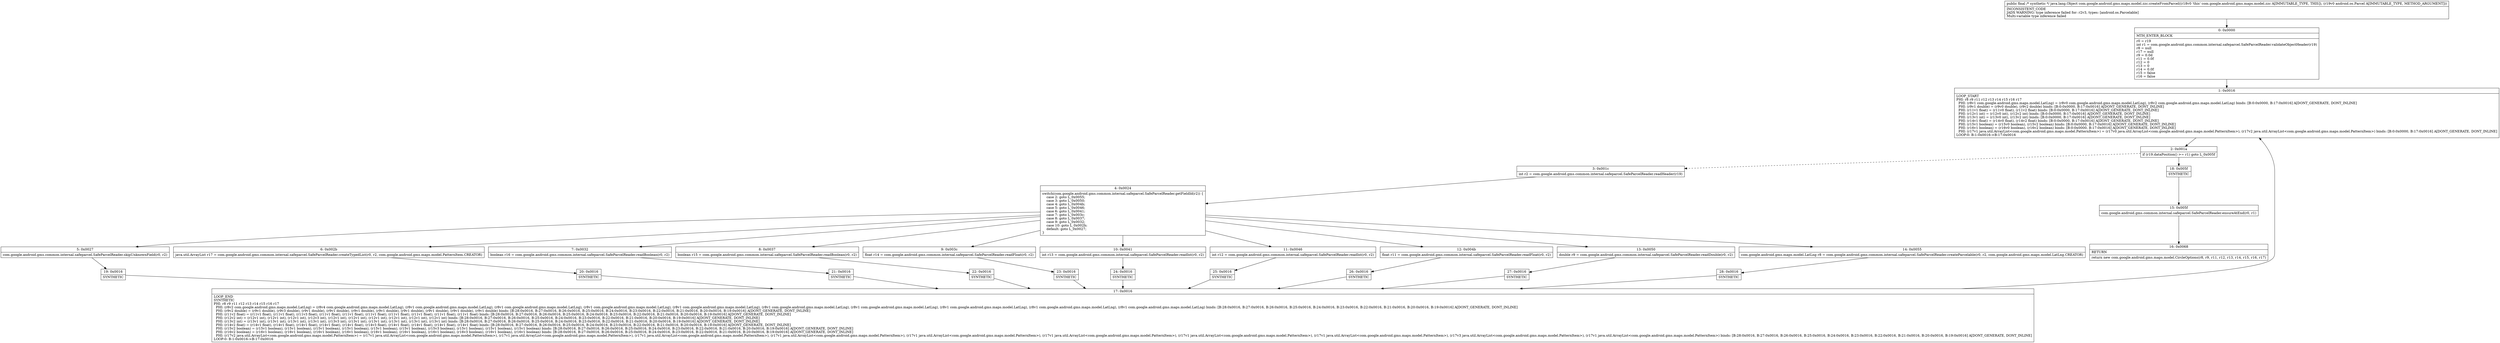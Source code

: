 digraph "CFG forcom.google.android.gms.maps.model.zzc.createFromParcel(Landroid\/os\/Parcel;)Ljava\/lang\/Object;" {
Node_0 [shape=record,label="{0\:\ 0x0000|MTH_ENTER_BLOCK\l|r0 = r19\lint r1 = com.google.android.gms.common.internal.safeparcel.SafeParcelReader.validateObjectHeader(r19)\lr8 = null\lr17 = null\lr9 = 0.0d\lr11 = 0.0f\lr12 = 0\lr13 = 0\lr14 = 0.0f\lr15 = false\lr16 = false\l}"];
Node_1 [shape=record,label="{1\:\ 0x0016|LOOP_START\lPHI: r8 r9 r11 r12 r13 r14 r15 r16 r17 \l  PHI: (r8v1 com.google.android.gms.maps.model.LatLng) = (r8v0 com.google.android.gms.maps.model.LatLng), (r8v2 com.google.android.gms.maps.model.LatLng) binds: [B:0:0x0000, B:17:0x0016] A[DONT_GENERATE, DONT_INLINE]\l  PHI: (r9v1 double) = (r9v0 double), (r9v2 double) binds: [B:0:0x0000, B:17:0x0016] A[DONT_GENERATE, DONT_INLINE]\l  PHI: (r11v1 float) = (r11v0 float), (r11v2 float) binds: [B:0:0x0000, B:17:0x0016] A[DONT_GENERATE, DONT_INLINE]\l  PHI: (r12v1 int) = (r12v0 int), (r12v2 int) binds: [B:0:0x0000, B:17:0x0016] A[DONT_GENERATE, DONT_INLINE]\l  PHI: (r13v1 int) = (r13v0 int), (r13v2 int) binds: [B:0:0x0000, B:17:0x0016] A[DONT_GENERATE, DONT_INLINE]\l  PHI: (r14v1 float) = (r14v0 float), (r14v2 float) binds: [B:0:0x0000, B:17:0x0016] A[DONT_GENERATE, DONT_INLINE]\l  PHI: (r15v1 boolean) = (r15v0 boolean), (r15v2 boolean) binds: [B:0:0x0000, B:17:0x0016] A[DONT_GENERATE, DONT_INLINE]\l  PHI: (r16v1 boolean) = (r16v0 boolean), (r16v2 boolean) binds: [B:0:0x0000, B:17:0x0016] A[DONT_GENERATE, DONT_INLINE]\l  PHI: (r17v1 java.util.ArrayList\<com.google.android.gms.maps.model.PatternItem\>) = (r17v0 java.util.ArrayList\<com.google.android.gms.maps.model.PatternItem\>), (r17v2 java.util.ArrayList\<com.google.android.gms.maps.model.PatternItem\>) binds: [B:0:0x0000, B:17:0x0016] A[DONT_GENERATE, DONT_INLINE]\lLOOP:0: B:1:0x0016\-\>B:17:0x0016\l}"];
Node_2 [shape=record,label="{2\:\ 0x001a|if (r19.dataPosition() \>= r1) goto L_0x005f\l}"];
Node_3 [shape=record,label="{3\:\ 0x001c|int r2 = com.google.android.gms.common.internal.safeparcel.SafeParcelReader.readHeader(r19)\l}"];
Node_4 [shape=record,label="{4\:\ 0x0024|switch(com.google.android.gms.common.internal.safeparcel.SafeParcelReader.getFieldId(r2)) \{\l    case 2: goto L_0x0055;\l    case 3: goto L_0x0050;\l    case 4: goto L_0x004b;\l    case 5: goto L_0x0046;\l    case 6: goto L_0x0041;\l    case 7: goto L_0x003c;\l    case 8: goto L_0x0037;\l    case 9: goto L_0x0032;\l    case 10: goto L_0x002b;\l    default: goto L_0x0027;\l\}\l}"];
Node_5 [shape=record,label="{5\:\ 0x0027|com.google.android.gms.common.internal.safeparcel.SafeParcelReader.skipUnknownField(r0, r2)\l}"];
Node_6 [shape=record,label="{6\:\ 0x002b|java.util.ArrayList r17 = com.google.android.gms.common.internal.safeparcel.SafeParcelReader.createTypedList(r0, r2, com.google.android.gms.maps.model.PatternItem.CREATOR)\l}"];
Node_7 [shape=record,label="{7\:\ 0x0032|boolean r16 = com.google.android.gms.common.internal.safeparcel.SafeParcelReader.readBoolean(r0, r2)\l}"];
Node_8 [shape=record,label="{8\:\ 0x0037|boolean r15 = com.google.android.gms.common.internal.safeparcel.SafeParcelReader.readBoolean(r0, r2)\l}"];
Node_9 [shape=record,label="{9\:\ 0x003c|float r14 = com.google.android.gms.common.internal.safeparcel.SafeParcelReader.readFloat(r0, r2)\l}"];
Node_10 [shape=record,label="{10\:\ 0x0041|int r13 = com.google.android.gms.common.internal.safeparcel.SafeParcelReader.readInt(r0, r2)\l}"];
Node_11 [shape=record,label="{11\:\ 0x0046|int r12 = com.google.android.gms.common.internal.safeparcel.SafeParcelReader.readInt(r0, r2)\l}"];
Node_12 [shape=record,label="{12\:\ 0x004b|float r11 = com.google.android.gms.common.internal.safeparcel.SafeParcelReader.readFloat(r0, r2)\l}"];
Node_13 [shape=record,label="{13\:\ 0x0050|double r9 = com.google.android.gms.common.internal.safeparcel.SafeParcelReader.readDouble(r0, r2)\l}"];
Node_14 [shape=record,label="{14\:\ 0x0055|com.google.android.gms.maps.model.LatLng r8 = com.google.android.gms.common.internal.safeparcel.SafeParcelReader.createParcelable(r0, r2, com.google.android.gms.maps.model.LatLng.CREATOR)\l}"];
Node_15 [shape=record,label="{15\:\ 0x005f|com.google.android.gms.common.internal.safeparcel.SafeParcelReader.ensureAtEnd(r0, r1)\l}"];
Node_16 [shape=record,label="{16\:\ 0x0068|RETURN\l|return new com.google.android.gms.maps.model.CircleOptions(r8, r9, r11, r12, r13, r14, r15, r16, r17)\l}"];
Node_17 [shape=record,label="{17\:\ 0x0016|LOOP_END\lSYNTHETIC\lPHI: r8 r9 r11 r12 r13 r14 r15 r16 r17 \l  PHI: (r8v2 com.google.android.gms.maps.model.LatLng) = (r8v4 com.google.android.gms.maps.model.LatLng), (r8v1 com.google.android.gms.maps.model.LatLng), (r8v1 com.google.android.gms.maps.model.LatLng), (r8v1 com.google.android.gms.maps.model.LatLng), (r8v1 com.google.android.gms.maps.model.LatLng), (r8v1 com.google.android.gms.maps.model.LatLng), (r8v1 com.google.android.gms.maps.model.LatLng), (r8v1 com.google.android.gms.maps.model.LatLng), (r8v1 com.google.android.gms.maps.model.LatLng), (r8v1 com.google.android.gms.maps.model.LatLng) binds: [B:28:0x0016, B:27:0x0016, B:26:0x0016, B:25:0x0016, B:24:0x0016, B:23:0x0016, B:22:0x0016, B:21:0x0016, B:20:0x0016, B:19:0x0016] A[DONT_GENERATE, DONT_INLINE]\l  PHI: (r9v2 double) = (r9v1 double), (r9v3 double), (r9v1 double), (r9v1 double), (r9v1 double), (r9v1 double), (r9v1 double), (r9v1 double), (r9v1 double), (r9v1 double) binds: [B:28:0x0016, B:27:0x0016, B:26:0x0016, B:25:0x0016, B:24:0x0016, B:23:0x0016, B:22:0x0016, B:21:0x0016, B:20:0x0016, B:19:0x0016] A[DONT_GENERATE, DONT_INLINE]\l  PHI: (r11v2 float) = (r11v1 float), (r11v1 float), (r11v3 float), (r11v1 float), (r11v1 float), (r11v1 float), (r11v1 float), (r11v1 float), (r11v1 float), (r11v1 float) binds: [B:28:0x0016, B:27:0x0016, B:26:0x0016, B:25:0x0016, B:24:0x0016, B:23:0x0016, B:22:0x0016, B:21:0x0016, B:20:0x0016, B:19:0x0016] A[DONT_GENERATE, DONT_INLINE]\l  PHI: (r12v2 int) = (r12v1 int), (r12v1 int), (r12v1 int), (r12v3 int), (r12v1 int), (r12v1 int), (r12v1 int), (r12v1 int), (r12v1 int), (r12v1 int) binds: [B:28:0x0016, B:27:0x0016, B:26:0x0016, B:25:0x0016, B:24:0x0016, B:23:0x0016, B:22:0x0016, B:21:0x0016, B:20:0x0016, B:19:0x0016] A[DONT_GENERATE, DONT_INLINE]\l  PHI: (r13v2 int) = (r13v1 int), (r13v1 int), (r13v1 int), (r13v1 int), (r13v3 int), (r13v1 int), (r13v1 int), (r13v1 int), (r13v1 int), (r13v1 int) binds: [B:28:0x0016, B:27:0x0016, B:26:0x0016, B:25:0x0016, B:24:0x0016, B:23:0x0016, B:22:0x0016, B:21:0x0016, B:20:0x0016, B:19:0x0016] A[DONT_GENERATE, DONT_INLINE]\l  PHI: (r14v2 float) = (r14v1 float), (r14v1 float), (r14v1 float), (r14v1 float), (r14v1 float), (r14v3 float), (r14v1 float), (r14v1 float), (r14v1 float), (r14v1 float) binds: [B:28:0x0016, B:27:0x0016, B:26:0x0016, B:25:0x0016, B:24:0x0016, B:23:0x0016, B:22:0x0016, B:21:0x0016, B:20:0x0016, B:19:0x0016] A[DONT_GENERATE, DONT_INLINE]\l  PHI: (r15v2 boolean) = (r15v1 boolean), (r15v1 boolean), (r15v1 boolean), (r15v1 boolean), (r15v1 boolean), (r15v1 boolean), (r15v3 boolean), (r15v1 boolean), (r15v1 boolean), (r15v1 boolean) binds: [B:28:0x0016, B:27:0x0016, B:26:0x0016, B:25:0x0016, B:24:0x0016, B:23:0x0016, B:22:0x0016, B:21:0x0016, B:20:0x0016, B:19:0x0016] A[DONT_GENERATE, DONT_INLINE]\l  PHI: (r16v2 boolean) = (r16v1 boolean), (r16v1 boolean), (r16v1 boolean), (r16v1 boolean), (r16v1 boolean), (r16v1 boolean), (r16v1 boolean), (r16v3 boolean), (r16v1 boolean), (r16v1 boolean) binds: [B:28:0x0016, B:27:0x0016, B:26:0x0016, B:25:0x0016, B:24:0x0016, B:23:0x0016, B:22:0x0016, B:21:0x0016, B:20:0x0016, B:19:0x0016] A[DONT_GENERATE, DONT_INLINE]\l  PHI: (r17v2 java.util.ArrayList\<com.google.android.gms.maps.model.PatternItem\>) = (r17v1 java.util.ArrayList\<com.google.android.gms.maps.model.PatternItem\>), (r17v1 java.util.ArrayList\<com.google.android.gms.maps.model.PatternItem\>), (r17v1 java.util.ArrayList\<com.google.android.gms.maps.model.PatternItem\>), (r17v1 java.util.ArrayList\<com.google.android.gms.maps.model.PatternItem\>), (r17v1 java.util.ArrayList\<com.google.android.gms.maps.model.PatternItem\>), (r17v1 java.util.ArrayList\<com.google.android.gms.maps.model.PatternItem\>), (r17v1 java.util.ArrayList\<com.google.android.gms.maps.model.PatternItem\>), (r17v1 java.util.ArrayList\<com.google.android.gms.maps.model.PatternItem\>), (r17v3 java.util.ArrayList\<com.google.android.gms.maps.model.PatternItem\>), (r17v1 java.util.ArrayList\<com.google.android.gms.maps.model.PatternItem\>) binds: [B:28:0x0016, B:27:0x0016, B:26:0x0016, B:25:0x0016, B:24:0x0016, B:23:0x0016, B:22:0x0016, B:21:0x0016, B:20:0x0016, B:19:0x0016] A[DONT_GENERATE, DONT_INLINE]\lLOOP:0: B:1:0x0016\-\>B:17:0x0016\l}"];
Node_18 [shape=record,label="{18\:\ 0x005f|SYNTHETIC\l}"];
Node_19 [shape=record,label="{19\:\ 0x0016|SYNTHETIC\l}"];
Node_20 [shape=record,label="{20\:\ 0x0016|SYNTHETIC\l}"];
Node_21 [shape=record,label="{21\:\ 0x0016|SYNTHETIC\l}"];
Node_22 [shape=record,label="{22\:\ 0x0016|SYNTHETIC\l}"];
Node_23 [shape=record,label="{23\:\ 0x0016|SYNTHETIC\l}"];
Node_24 [shape=record,label="{24\:\ 0x0016|SYNTHETIC\l}"];
Node_25 [shape=record,label="{25\:\ 0x0016|SYNTHETIC\l}"];
Node_26 [shape=record,label="{26\:\ 0x0016|SYNTHETIC\l}"];
Node_27 [shape=record,label="{27\:\ 0x0016|SYNTHETIC\l}"];
Node_28 [shape=record,label="{28\:\ 0x0016|SYNTHETIC\l}"];
MethodNode[shape=record,label="{public final \/* synthetic *\/ java.lang.Object com.google.android.gms.maps.model.zzc.createFromParcel((r18v0 'this' com.google.android.gms.maps.model.zzc A[IMMUTABLE_TYPE, THIS]), (r19v0 android.os.Parcel A[IMMUTABLE_TYPE, METHOD_ARGUMENT]))  | INCONSISTENT_CODE\lJADX WARNING: type inference failed for: r2v3, types: [android.os.Parcelable]\lMulti\-variable type inference failed\l}"];
MethodNode -> Node_0;
Node_0 -> Node_1;
Node_1 -> Node_2;
Node_2 -> Node_3[style=dashed];
Node_2 -> Node_18;
Node_3 -> Node_4;
Node_4 -> Node_5;
Node_4 -> Node_6;
Node_4 -> Node_7;
Node_4 -> Node_8;
Node_4 -> Node_9;
Node_4 -> Node_10;
Node_4 -> Node_11;
Node_4 -> Node_12;
Node_4 -> Node_13;
Node_4 -> Node_14;
Node_5 -> Node_19;
Node_6 -> Node_20;
Node_7 -> Node_21;
Node_8 -> Node_22;
Node_9 -> Node_23;
Node_10 -> Node_24;
Node_11 -> Node_25;
Node_12 -> Node_26;
Node_13 -> Node_27;
Node_14 -> Node_28;
Node_15 -> Node_16;
Node_17 -> Node_1;
Node_18 -> Node_15;
Node_19 -> Node_17;
Node_20 -> Node_17;
Node_21 -> Node_17;
Node_22 -> Node_17;
Node_23 -> Node_17;
Node_24 -> Node_17;
Node_25 -> Node_17;
Node_26 -> Node_17;
Node_27 -> Node_17;
Node_28 -> Node_17;
}

